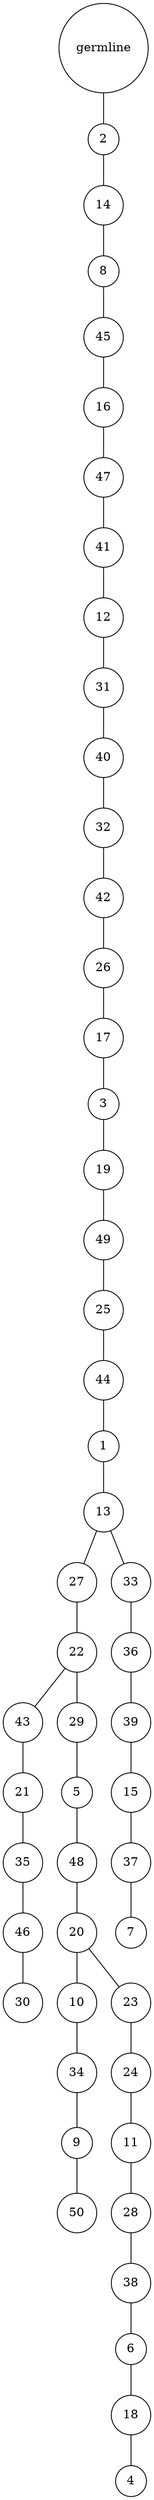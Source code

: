 graph {
	rankdir=UD;
	splines=line;
	node [shape=circle]
	"0x7f5e51742b80" [label="germline"];
	"0x7f5e51742bb0" [label="2"];
	"0x7f5e51742b80" -- "0x7f5e51742bb0" ;
	"0x7f5e51742be0" [label="14"];
	"0x7f5e51742bb0" -- "0x7f5e51742be0" ;
	"0x7f5e51742c10" [label="8"];
	"0x7f5e51742be0" -- "0x7f5e51742c10" ;
	"0x7f5e51742c40" [label="45"];
	"0x7f5e51742c10" -- "0x7f5e51742c40" ;
	"0x7f5e51742c70" [label="16"];
	"0x7f5e51742c40" -- "0x7f5e51742c70" ;
	"0x7f5e51742ca0" [label="47"];
	"0x7f5e51742c70" -- "0x7f5e51742ca0" ;
	"0x7f5e51742cd0" [label="41"];
	"0x7f5e51742ca0" -- "0x7f5e51742cd0" ;
	"0x7f5e51742d00" [label="12"];
	"0x7f5e51742cd0" -- "0x7f5e51742d00" ;
	"0x7f5e51742d30" [label="31"];
	"0x7f5e51742d00" -- "0x7f5e51742d30" ;
	"0x7f5e51742d60" [label="40"];
	"0x7f5e51742d30" -- "0x7f5e51742d60" ;
	"0x7f5e51742d90" [label="32"];
	"0x7f5e51742d60" -- "0x7f5e51742d90" ;
	"0x7f5e51742dc0" [label="42"];
	"0x7f5e51742d90" -- "0x7f5e51742dc0" ;
	"0x7f5e51742df0" [label="26"];
	"0x7f5e51742dc0" -- "0x7f5e51742df0" ;
	"0x7f5e51742e20" [label="17"];
	"0x7f5e51742df0" -- "0x7f5e51742e20" ;
	"0x7f5e51742e50" [label="3"];
	"0x7f5e51742e20" -- "0x7f5e51742e50" ;
	"0x7f5e51742e80" [label="19"];
	"0x7f5e51742e50" -- "0x7f5e51742e80" ;
	"0x7f5e51742eb0" [label="49"];
	"0x7f5e51742e80" -- "0x7f5e51742eb0" ;
	"0x7f5e51742ee0" [label="25"];
	"0x7f5e51742eb0" -- "0x7f5e51742ee0" ;
	"0x7f5e51742f10" [label="44"];
	"0x7f5e51742ee0" -- "0x7f5e51742f10" ;
	"0x7f5e51742f40" [label="1"];
	"0x7f5e51742f10" -- "0x7f5e51742f40" ;
	"0x7f5e51742f70" [label="13"];
	"0x7f5e51742f40" -- "0x7f5e51742f70" ;
	"0x7f5e51742fa0" [label="27"];
	"0x7f5e51742f70" -- "0x7f5e51742fa0" ;
	"0x7f5e51742fd0" [label="22"];
	"0x7f5e51742fa0" -- "0x7f5e51742fd0" ;
	"0x7f5e51754040" [label="43"];
	"0x7f5e51742fd0" -- "0x7f5e51754040" ;
	"0x7f5e51754070" [label="21"];
	"0x7f5e51754040" -- "0x7f5e51754070" ;
	"0x7f5e517540a0" [label="35"];
	"0x7f5e51754070" -- "0x7f5e517540a0" ;
	"0x7f5e517540d0" [label="46"];
	"0x7f5e517540a0" -- "0x7f5e517540d0" ;
	"0x7f5e51754100" [label="30"];
	"0x7f5e517540d0" -- "0x7f5e51754100" ;
	"0x7f5e51754130" [label="29"];
	"0x7f5e51742fd0" -- "0x7f5e51754130" ;
	"0x7f5e51754160" [label="5"];
	"0x7f5e51754130" -- "0x7f5e51754160" ;
	"0x7f5e51754190" [label="48"];
	"0x7f5e51754160" -- "0x7f5e51754190" ;
	"0x7f5e517541c0" [label="20"];
	"0x7f5e51754190" -- "0x7f5e517541c0" ;
	"0x7f5e517541f0" [label="10"];
	"0x7f5e517541c0" -- "0x7f5e517541f0" ;
	"0x7f5e51754220" [label="34"];
	"0x7f5e517541f0" -- "0x7f5e51754220" ;
	"0x7f5e51754250" [label="9"];
	"0x7f5e51754220" -- "0x7f5e51754250" ;
	"0x7f5e51754280" [label="50"];
	"0x7f5e51754250" -- "0x7f5e51754280" ;
	"0x7f5e517542b0" [label="23"];
	"0x7f5e517541c0" -- "0x7f5e517542b0" ;
	"0x7f5e517542e0" [label="24"];
	"0x7f5e517542b0" -- "0x7f5e517542e0" ;
	"0x7f5e51754310" [label="11"];
	"0x7f5e517542e0" -- "0x7f5e51754310" ;
	"0x7f5e51754340" [label="28"];
	"0x7f5e51754310" -- "0x7f5e51754340" ;
	"0x7f5e51754370" [label="38"];
	"0x7f5e51754340" -- "0x7f5e51754370" ;
	"0x7f5e517543a0" [label="6"];
	"0x7f5e51754370" -- "0x7f5e517543a0" ;
	"0x7f5e517543d0" [label="18"];
	"0x7f5e517543a0" -- "0x7f5e517543d0" ;
	"0x7f5e51754400" [label="4"];
	"0x7f5e517543d0" -- "0x7f5e51754400" ;
	"0x7f5e51754430" [label="33"];
	"0x7f5e51742f70" -- "0x7f5e51754430" ;
	"0x7f5e51754460" [label="36"];
	"0x7f5e51754430" -- "0x7f5e51754460" ;
	"0x7f5e51754490" [label="39"];
	"0x7f5e51754460" -- "0x7f5e51754490" ;
	"0x7f5e517544c0" [label="15"];
	"0x7f5e51754490" -- "0x7f5e517544c0" ;
	"0x7f5e517544f0" [label="37"];
	"0x7f5e517544c0" -- "0x7f5e517544f0" ;
	"0x7f5e51754520" [label="7"];
	"0x7f5e517544f0" -- "0x7f5e51754520" ;
}
